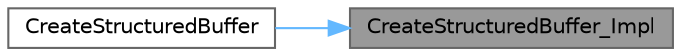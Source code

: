 digraph "CreateStructuredBuffer_Impl"
{
 // INTERACTIVE_SVG=YES
 // LATEX_PDF_SIZE
  bgcolor="transparent";
  edge [fontname=Helvetica,fontsize=10,labelfontname=Helvetica,labelfontsize=10];
  node [fontname=Helvetica,fontsize=10,shape=box,height=0.2,width=0.4];
  rankdir="RL";
  Node1 [id="Node000001",label="CreateStructuredBuffer_Impl",height=0.2,width=0.4,color="gray40", fillcolor="grey60", style="filled", fontcolor="black",tooltip="A variant where the TArray is supplied through callbacks."];
  Node1 -> Node2 [id="edge1_Node000001_Node000002",dir="back",color="steelblue1",style="solid",tooltip=" "];
  Node2 [id="Node000002",label="CreateStructuredBuffer",height=0.2,width=0.4,color="grey40", fillcolor="white", style="filled",URL="$d6/d45/RenderGraphUtils_8h.html#aa62ea34280e2cd1fa6e14d0dd6563a34",tooltip="Same as the previous function but where the type of the array is automatically inferred,..."];
}

